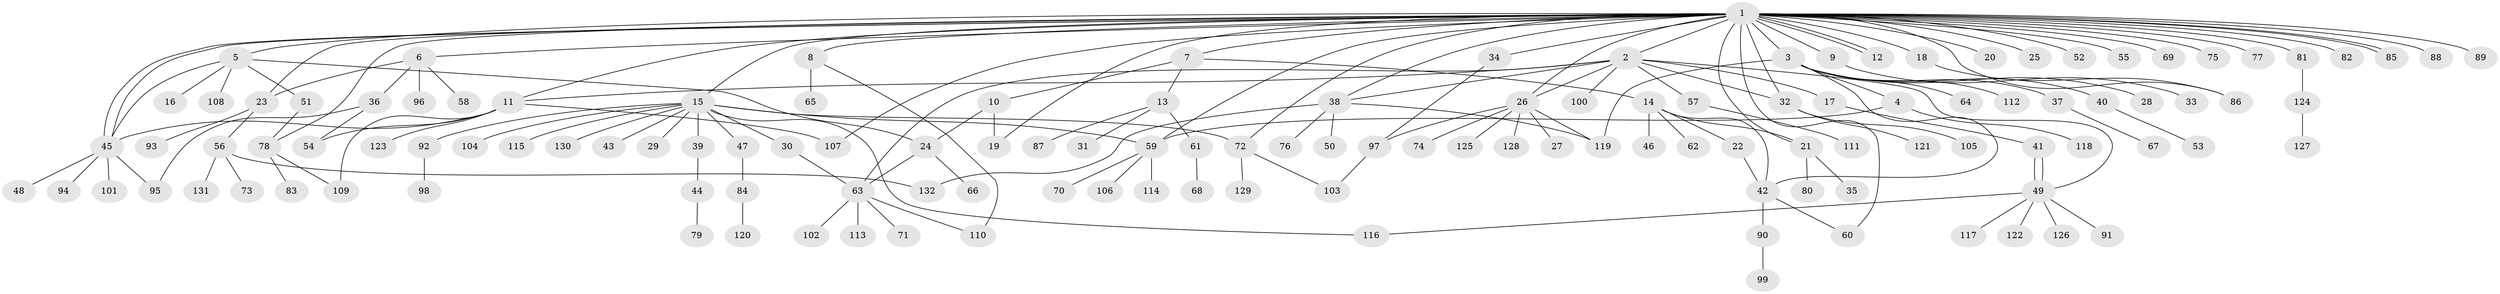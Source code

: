 // coarse degree distribution, {36: 0.009708737864077669, 10: 0.009708737864077669, 12: 0.019417475728155338, 3: 0.07766990291262135, 5: 0.019417475728155338, 6: 0.019417475728155338, 2: 0.18446601941747573, 1: 0.5922330097087378, 11: 0.009708737864077669, 8: 0.009708737864077669, 4: 0.009708737864077669, 9: 0.009708737864077669, 7: 0.02912621359223301}
// Generated by graph-tools (version 1.1) at 2025/41/03/06/25 10:41:47]
// undirected, 132 vertices, 167 edges
graph export_dot {
graph [start="1"]
  node [color=gray90,style=filled];
  1;
  2;
  3;
  4;
  5;
  6;
  7;
  8;
  9;
  10;
  11;
  12;
  13;
  14;
  15;
  16;
  17;
  18;
  19;
  20;
  21;
  22;
  23;
  24;
  25;
  26;
  27;
  28;
  29;
  30;
  31;
  32;
  33;
  34;
  35;
  36;
  37;
  38;
  39;
  40;
  41;
  42;
  43;
  44;
  45;
  46;
  47;
  48;
  49;
  50;
  51;
  52;
  53;
  54;
  55;
  56;
  57;
  58;
  59;
  60;
  61;
  62;
  63;
  64;
  65;
  66;
  67;
  68;
  69;
  70;
  71;
  72;
  73;
  74;
  75;
  76;
  77;
  78;
  79;
  80;
  81;
  82;
  83;
  84;
  85;
  86;
  87;
  88;
  89;
  90;
  91;
  92;
  93;
  94;
  95;
  96;
  97;
  98;
  99;
  100;
  101;
  102;
  103;
  104;
  105;
  106;
  107;
  108;
  109;
  110;
  111;
  112;
  113;
  114;
  115;
  116;
  117;
  118;
  119;
  120;
  121;
  122;
  123;
  124;
  125;
  126;
  127;
  128;
  129;
  130;
  131;
  132;
  1 -- 2;
  1 -- 3;
  1 -- 5;
  1 -- 6;
  1 -- 7;
  1 -- 8;
  1 -- 9;
  1 -- 11;
  1 -- 12;
  1 -- 12;
  1 -- 15;
  1 -- 18;
  1 -- 19;
  1 -- 20;
  1 -- 21;
  1 -- 23;
  1 -- 25;
  1 -- 26;
  1 -- 32;
  1 -- 34;
  1 -- 38;
  1 -- 45;
  1 -- 45;
  1 -- 52;
  1 -- 55;
  1 -- 59;
  1 -- 60;
  1 -- 69;
  1 -- 72;
  1 -- 75;
  1 -- 77;
  1 -- 78;
  1 -- 81;
  1 -- 82;
  1 -- 85;
  1 -- 85;
  1 -- 86;
  1 -- 88;
  1 -- 89;
  1 -- 107;
  2 -- 11;
  2 -- 17;
  2 -- 26;
  2 -- 32;
  2 -- 38;
  2 -- 49;
  2 -- 57;
  2 -- 63;
  2 -- 100;
  3 -- 4;
  3 -- 28;
  3 -- 37;
  3 -- 40;
  3 -- 42;
  3 -- 64;
  3 -- 112;
  3 -- 119;
  4 -- 59;
  4 -- 118;
  5 -- 16;
  5 -- 24;
  5 -- 45;
  5 -- 51;
  5 -- 108;
  6 -- 23;
  6 -- 36;
  6 -- 58;
  6 -- 96;
  7 -- 10;
  7 -- 13;
  7 -- 14;
  8 -- 65;
  8 -- 110;
  9 -- 33;
  10 -- 19;
  10 -- 24;
  11 -- 45;
  11 -- 54;
  11 -- 107;
  11 -- 109;
  11 -- 123;
  13 -- 31;
  13 -- 61;
  13 -- 87;
  14 -- 21;
  14 -- 22;
  14 -- 42;
  14 -- 46;
  14 -- 62;
  15 -- 29;
  15 -- 30;
  15 -- 39;
  15 -- 43;
  15 -- 47;
  15 -- 59;
  15 -- 72;
  15 -- 92;
  15 -- 104;
  15 -- 115;
  15 -- 116;
  15 -- 130;
  17 -- 41;
  18 -- 86;
  21 -- 35;
  21 -- 80;
  22 -- 42;
  23 -- 56;
  23 -- 93;
  24 -- 63;
  24 -- 66;
  26 -- 27;
  26 -- 74;
  26 -- 97;
  26 -- 119;
  26 -- 125;
  26 -- 128;
  30 -- 63;
  32 -- 105;
  32 -- 121;
  34 -- 97;
  36 -- 54;
  36 -- 95;
  37 -- 67;
  38 -- 50;
  38 -- 76;
  38 -- 119;
  38 -- 132;
  39 -- 44;
  40 -- 53;
  41 -- 49;
  41 -- 49;
  42 -- 60;
  42 -- 90;
  44 -- 79;
  45 -- 48;
  45 -- 94;
  45 -- 95;
  45 -- 101;
  47 -- 84;
  49 -- 91;
  49 -- 116;
  49 -- 117;
  49 -- 122;
  49 -- 126;
  51 -- 78;
  56 -- 73;
  56 -- 131;
  56 -- 132;
  57 -- 111;
  59 -- 70;
  59 -- 106;
  59 -- 114;
  61 -- 68;
  63 -- 71;
  63 -- 102;
  63 -- 110;
  63 -- 113;
  72 -- 103;
  72 -- 129;
  78 -- 83;
  78 -- 109;
  81 -- 124;
  84 -- 120;
  90 -- 99;
  92 -- 98;
  97 -- 103;
  124 -- 127;
}
